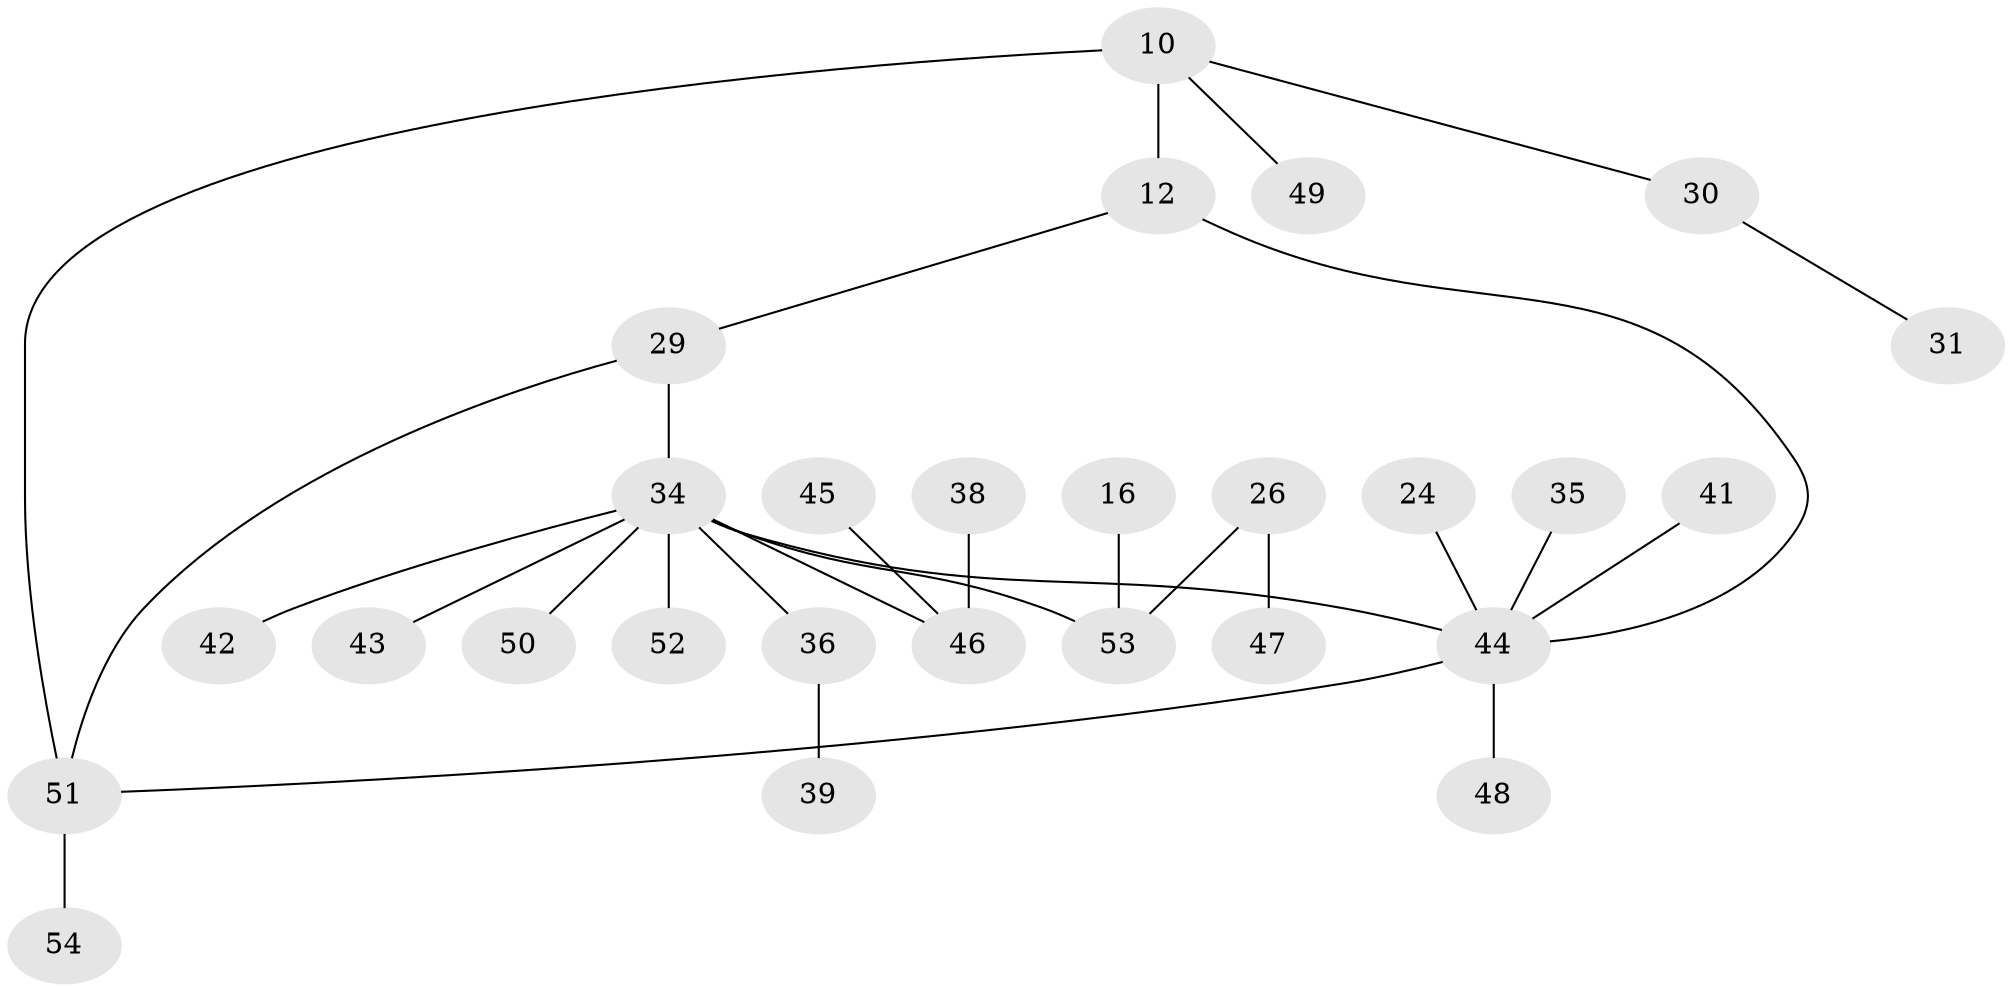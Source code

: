 // original degree distribution, {3: 0.24074074074074073, 5: 0.018518518518518517, 4: 0.07407407407407407, 9: 0.018518518518518517, 2: 0.3148148148148148, 6: 0.018518518518518517, 1: 0.3148148148148148}
// Generated by graph-tools (version 1.1) at 2025/42/03/09/25 04:42:56]
// undirected, 27 vertices, 29 edges
graph export_dot {
graph [start="1"]
  node [color=gray90,style=filled];
  10;
  12 [super="+6+11"];
  16;
  24;
  26 [super="+23"];
  29;
  30;
  31;
  34 [super="+25+32"];
  35;
  36;
  38;
  39;
  41;
  42;
  43;
  44 [super="+4"];
  45;
  46 [super="+18+37"];
  47;
  48;
  49 [super="+19"];
  50;
  51 [super="+40+28+33+20"];
  52;
  53 [super="+27"];
  54;
  10 -- 12 [weight=2];
  10 -- 30;
  10 -- 51 [weight=2];
  10 -- 49;
  12 -- 44 [weight=2];
  12 -- 29;
  16 -- 53;
  24 -- 44;
  26 -- 53;
  26 -- 47;
  29 -- 34;
  29 -- 51;
  30 -- 31;
  34 -- 50;
  34 -- 53 [weight=3];
  34 -- 42;
  34 -- 43;
  34 -- 44 [weight=2];
  34 -- 36;
  34 -- 52;
  34 -- 46 [weight=2];
  35 -- 44;
  36 -- 39;
  38 -- 46;
  41 -- 44;
  44 -- 48;
  44 -- 51;
  45 -- 46;
  51 -- 54;
}

